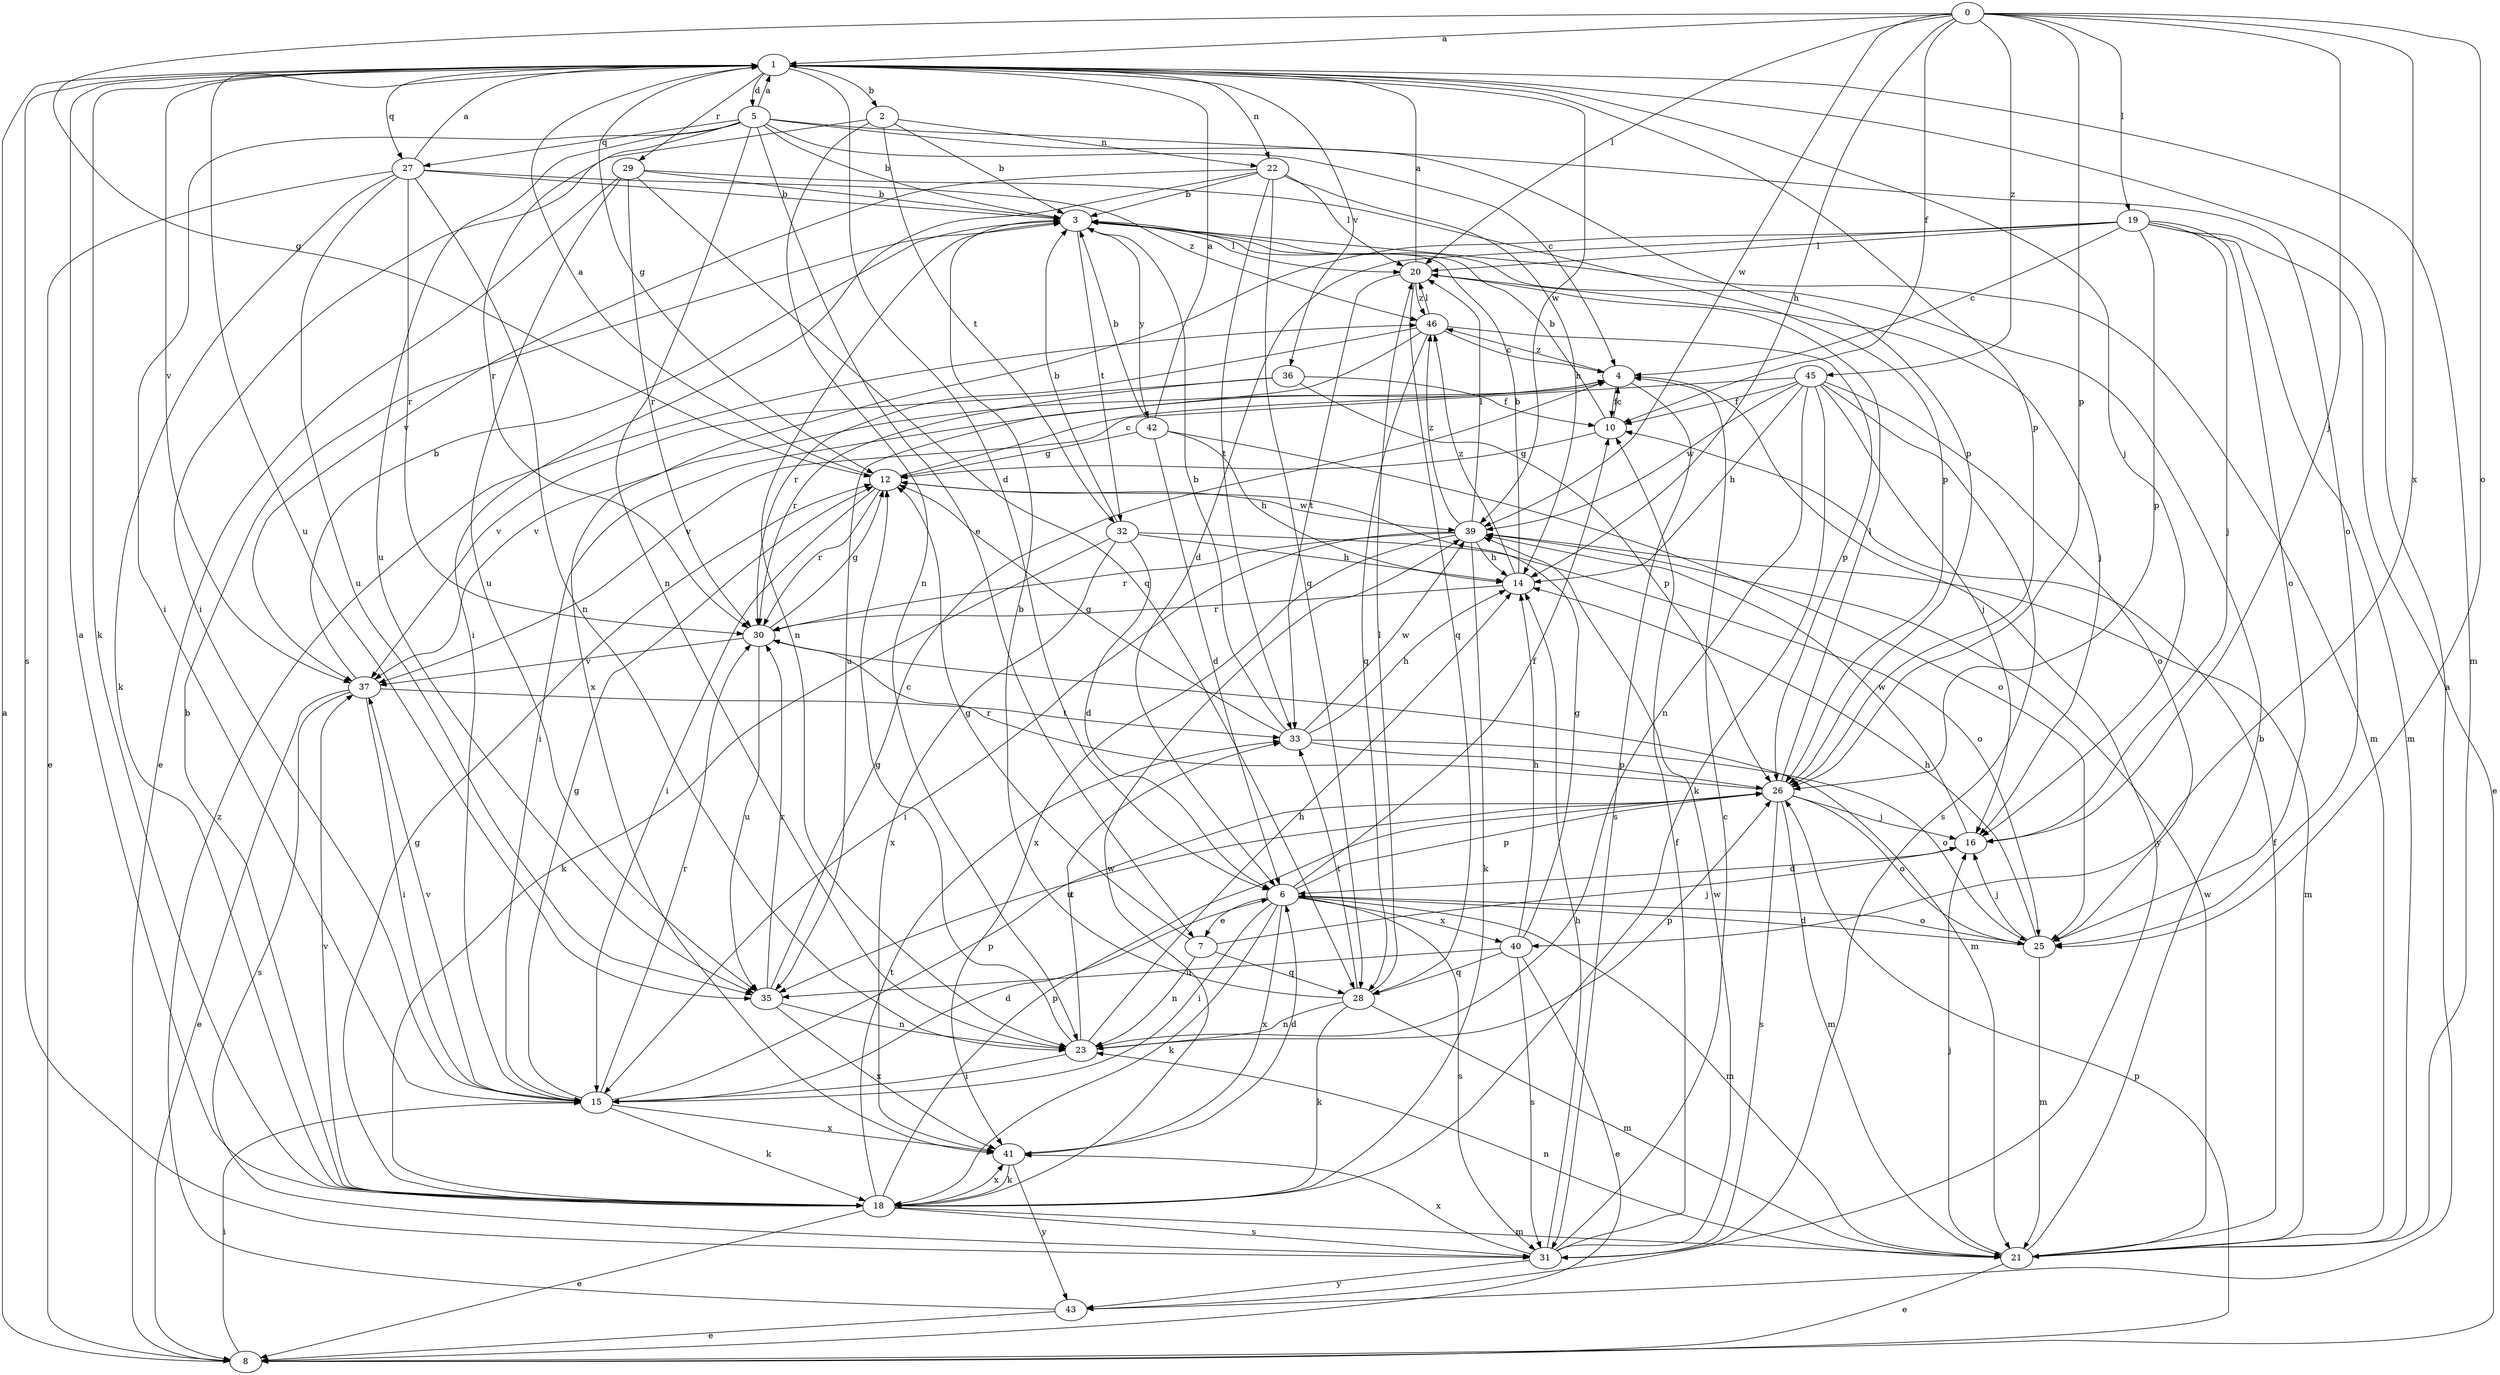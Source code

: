 strict digraph  {
0;
1;
2;
3;
4;
5;
6;
7;
8;
10;
12;
14;
15;
16;
18;
19;
20;
21;
22;
23;
25;
26;
27;
28;
29;
30;
31;
32;
33;
35;
36;
37;
39;
40;
41;
42;
43;
45;
46;
0 -> 1  [label=a];
0 -> 10  [label=f];
0 -> 12  [label=g];
0 -> 14  [label=h];
0 -> 16  [label=j];
0 -> 19  [label=l];
0 -> 20  [label=l];
0 -> 25  [label=o];
0 -> 26  [label=p];
0 -> 39  [label=w];
0 -> 40  [label=x];
0 -> 45  [label=z];
1 -> 2  [label=b];
1 -> 5  [label=d];
1 -> 6  [label=d];
1 -> 12  [label=g];
1 -> 16  [label=j];
1 -> 18  [label=k];
1 -> 21  [label=m];
1 -> 22  [label=n];
1 -> 26  [label=p];
1 -> 27  [label=q];
1 -> 29  [label=r];
1 -> 31  [label=s];
1 -> 35  [label=u];
1 -> 36  [label=v];
1 -> 37  [label=v];
1 -> 39  [label=w];
2 -> 3  [label=b];
2 -> 15  [label=i];
2 -> 22  [label=n];
2 -> 23  [label=n];
2 -> 32  [label=t];
3 -> 20  [label=l];
3 -> 21  [label=m];
3 -> 23  [label=n];
3 -> 32  [label=t];
3 -> 42  [label=y];
4 -> 10  [label=f];
4 -> 15  [label=i];
4 -> 31  [label=s];
4 -> 37  [label=v];
4 -> 43  [label=y];
4 -> 46  [label=z];
5 -> 1  [label=a];
5 -> 3  [label=b];
5 -> 4  [label=c];
5 -> 7  [label=e];
5 -> 15  [label=i];
5 -> 23  [label=n];
5 -> 25  [label=o];
5 -> 26  [label=p];
5 -> 27  [label=q];
5 -> 30  [label=r];
5 -> 35  [label=u];
6 -> 7  [label=e];
6 -> 10  [label=f];
6 -> 15  [label=i];
6 -> 18  [label=k];
6 -> 21  [label=m];
6 -> 25  [label=o];
6 -> 26  [label=p];
6 -> 31  [label=s];
6 -> 40  [label=x];
6 -> 41  [label=x];
7 -> 12  [label=g];
7 -> 16  [label=j];
7 -> 23  [label=n];
7 -> 28  [label=q];
8 -> 1  [label=a];
8 -> 15  [label=i];
8 -> 26  [label=p];
10 -> 3  [label=b];
10 -> 4  [label=c];
10 -> 12  [label=g];
12 -> 1  [label=a];
12 -> 4  [label=c];
12 -> 15  [label=i];
12 -> 30  [label=r];
12 -> 39  [label=w];
14 -> 3  [label=b];
14 -> 30  [label=r];
14 -> 46  [label=z];
15 -> 6  [label=d];
15 -> 12  [label=g];
15 -> 18  [label=k];
15 -> 26  [label=p];
15 -> 30  [label=r];
15 -> 37  [label=v];
15 -> 41  [label=x];
16 -> 6  [label=d];
16 -> 39  [label=w];
18 -> 1  [label=a];
18 -> 3  [label=b];
18 -> 8  [label=e];
18 -> 12  [label=g];
18 -> 21  [label=m];
18 -> 26  [label=p];
18 -> 31  [label=s];
18 -> 33  [label=t];
18 -> 37  [label=v];
18 -> 39  [label=w];
18 -> 41  [label=x];
19 -> 4  [label=c];
19 -> 6  [label=d];
19 -> 8  [label=e];
19 -> 16  [label=j];
19 -> 20  [label=l];
19 -> 21  [label=m];
19 -> 25  [label=o];
19 -> 26  [label=p];
19 -> 41  [label=x];
20 -> 1  [label=a];
20 -> 16  [label=j];
20 -> 28  [label=q];
20 -> 33  [label=t];
20 -> 46  [label=z];
21 -> 3  [label=b];
21 -> 8  [label=e];
21 -> 10  [label=f];
21 -> 16  [label=j];
21 -> 23  [label=n];
21 -> 39  [label=w];
22 -> 3  [label=b];
22 -> 14  [label=h];
22 -> 15  [label=i];
22 -> 20  [label=l];
22 -> 28  [label=q];
22 -> 33  [label=t];
22 -> 37  [label=v];
23 -> 12  [label=g];
23 -> 14  [label=h];
23 -> 15  [label=i];
23 -> 26  [label=p];
23 -> 33  [label=t];
25 -> 6  [label=d];
25 -> 14  [label=h];
25 -> 16  [label=j];
25 -> 21  [label=m];
26 -> 16  [label=j];
26 -> 20  [label=l];
26 -> 21  [label=m];
26 -> 25  [label=o];
26 -> 30  [label=r];
26 -> 31  [label=s];
26 -> 35  [label=u];
27 -> 1  [label=a];
27 -> 3  [label=b];
27 -> 8  [label=e];
27 -> 18  [label=k];
27 -> 23  [label=n];
27 -> 30  [label=r];
27 -> 35  [label=u];
27 -> 46  [label=z];
28 -> 3  [label=b];
28 -> 18  [label=k];
28 -> 20  [label=l];
28 -> 21  [label=m];
28 -> 23  [label=n];
28 -> 33  [label=t];
29 -> 3  [label=b];
29 -> 8  [label=e];
29 -> 26  [label=p];
29 -> 28  [label=q];
29 -> 30  [label=r];
29 -> 35  [label=u];
30 -> 12  [label=g];
30 -> 21  [label=m];
30 -> 35  [label=u];
30 -> 37  [label=v];
31 -> 4  [label=c];
31 -> 10  [label=f];
31 -> 14  [label=h];
31 -> 39  [label=w];
31 -> 41  [label=x];
31 -> 43  [label=y];
32 -> 3  [label=b];
32 -> 6  [label=d];
32 -> 14  [label=h];
32 -> 18  [label=k];
32 -> 25  [label=o];
32 -> 41  [label=x];
33 -> 3  [label=b];
33 -> 12  [label=g];
33 -> 14  [label=h];
33 -> 25  [label=o];
33 -> 26  [label=p];
33 -> 39  [label=w];
35 -> 4  [label=c];
35 -> 23  [label=n];
35 -> 30  [label=r];
35 -> 41  [label=x];
36 -> 10  [label=f];
36 -> 26  [label=p];
36 -> 30  [label=r];
36 -> 37  [label=v];
37 -> 3  [label=b];
37 -> 8  [label=e];
37 -> 15  [label=i];
37 -> 31  [label=s];
37 -> 33  [label=t];
39 -> 14  [label=h];
39 -> 15  [label=i];
39 -> 18  [label=k];
39 -> 20  [label=l];
39 -> 21  [label=m];
39 -> 30  [label=r];
39 -> 41  [label=x];
39 -> 46  [label=z];
40 -> 8  [label=e];
40 -> 12  [label=g];
40 -> 14  [label=h];
40 -> 28  [label=q];
40 -> 31  [label=s];
40 -> 35  [label=u];
41 -> 6  [label=d];
41 -> 18  [label=k];
41 -> 43  [label=y];
42 -> 1  [label=a];
42 -> 3  [label=b];
42 -> 6  [label=d];
42 -> 12  [label=g];
42 -> 14  [label=h];
42 -> 25  [label=o];
43 -> 1  [label=a];
43 -> 8  [label=e];
43 -> 46  [label=z];
45 -> 10  [label=f];
45 -> 14  [label=h];
45 -> 16  [label=j];
45 -> 18  [label=k];
45 -> 23  [label=n];
45 -> 25  [label=o];
45 -> 31  [label=s];
45 -> 37  [label=v];
45 -> 39  [label=w];
46 -> 4  [label=c];
46 -> 20  [label=l];
46 -> 26  [label=p];
46 -> 28  [label=q];
46 -> 30  [label=r];
46 -> 35  [label=u];
}
